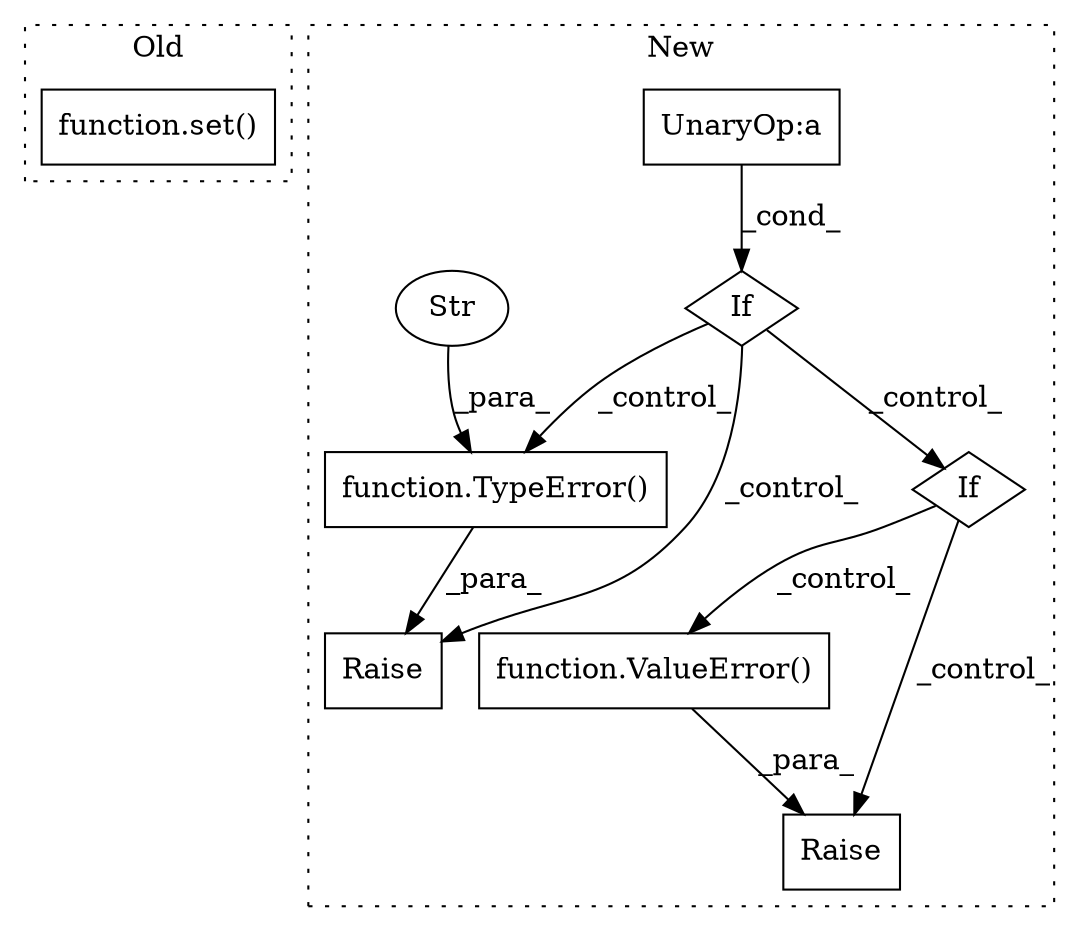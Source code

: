 digraph G {
subgraph cluster0 {
1 [label="function.set()" a="75" s="1778,1793" l="4,1" shape="box"];
label = "Old";
style="dotted";
}
subgraph cluster1 {
2 [label="function.TypeError()" a="75" s="1551,1603" l="10,1" shape="box"];
3 [label="Str" a="66" s="1561" l="42" shape="ellipse"];
4 [label="If" a="96" s="1485" l="3" shape="diamond"];
5 [label="Raise" a="91" s="1545" l="6" shape="box"];
6 [label="function.ValueError()" a="75" s="1729,1769" l="11,1" shape="box"];
7 [label="Raise" a="91" s="1723" l="6" shape="box"];
8 [label="If" a="96" s="1610" l="3" shape="diamond"];
9 [label="UnaryOp:a" a="61" s="1488" l="47" shape="box"];
label = "New";
style="dotted";
}
2 -> 5 [label="_para_"];
3 -> 2 [label="_para_"];
4 -> 2 [label="_control_"];
4 -> 5 [label="_control_"];
4 -> 8 [label="_control_"];
6 -> 7 [label="_para_"];
8 -> 7 [label="_control_"];
8 -> 6 [label="_control_"];
9 -> 4 [label="_cond_"];
}